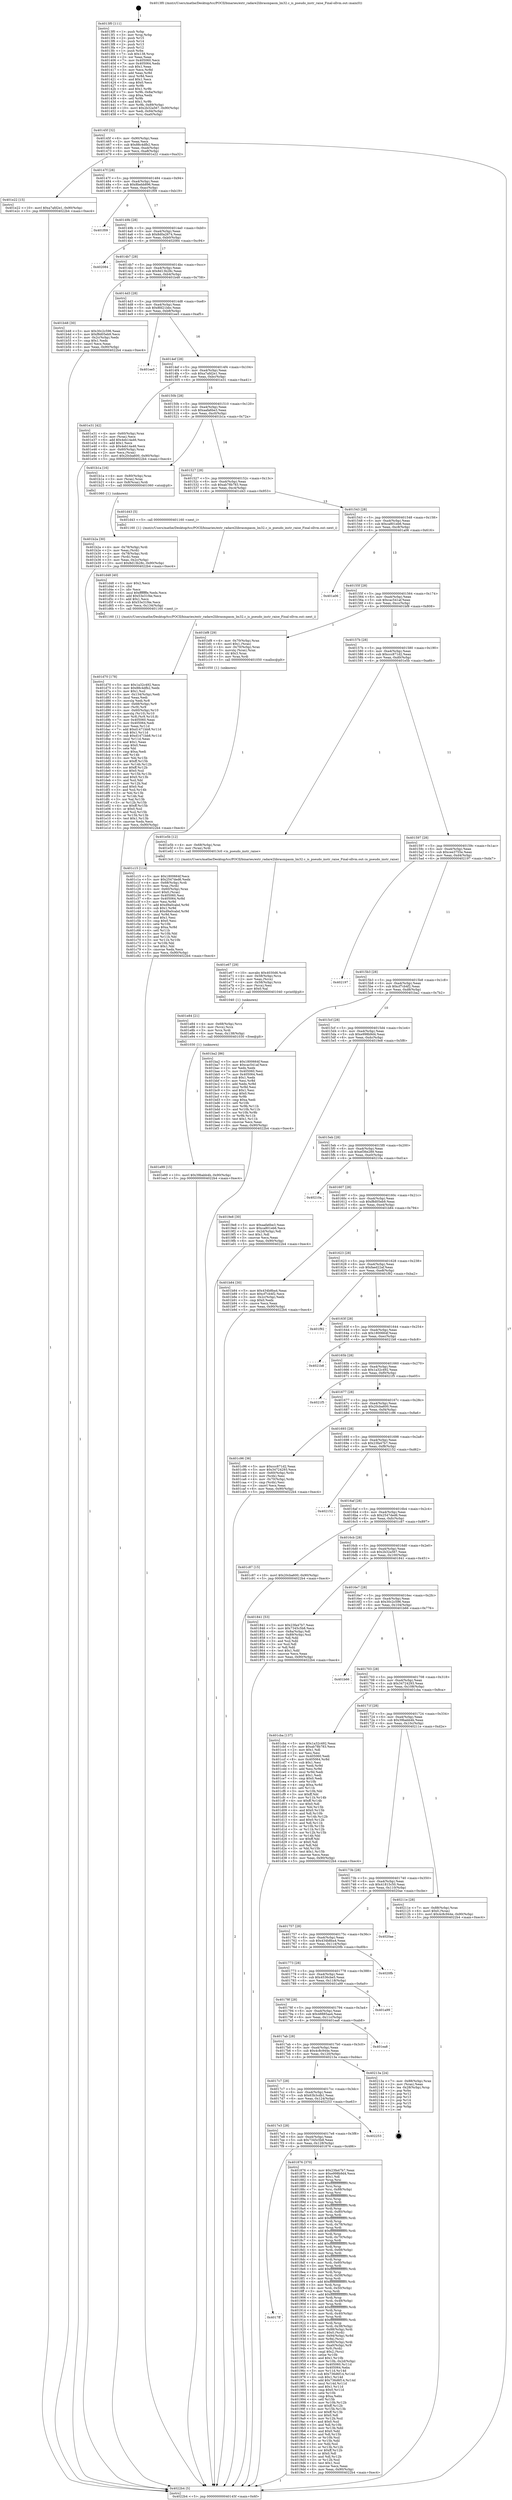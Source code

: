 digraph "0x4013f0" {
  label = "0x4013f0 (/mnt/c/Users/mathe/Desktop/tcc/POCII/binaries/extr_radare2librasmpasm_lm32.c_is_pseudo_instr_raise_Final-ollvm.out::main(0))"
  labelloc = "t"
  node[shape=record]

  Entry [label="",width=0.3,height=0.3,shape=circle,fillcolor=black,style=filled]
  "0x40145f" [label="{
     0x40145f [32]\l
     | [instrs]\l
     &nbsp;&nbsp;0x40145f \<+6\>: mov -0x90(%rbp),%eax\l
     &nbsp;&nbsp;0x401465 \<+2\>: mov %eax,%ecx\l
     &nbsp;&nbsp;0x401467 \<+6\>: sub $0x88c4dfb2,%ecx\l
     &nbsp;&nbsp;0x40146d \<+6\>: mov %eax,-0xa4(%rbp)\l
     &nbsp;&nbsp;0x401473 \<+6\>: mov %ecx,-0xa8(%rbp)\l
     &nbsp;&nbsp;0x401479 \<+6\>: je 0000000000401e22 \<main+0xa32\>\l
  }"]
  "0x401e22" [label="{
     0x401e22 [15]\l
     | [instrs]\l
     &nbsp;&nbsp;0x401e22 \<+10\>: movl $0xa7afd2e1,-0x90(%rbp)\l
     &nbsp;&nbsp;0x401e2c \<+5\>: jmp 00000000004022b4 \<main+0xec4\>\l
  }"]
  "0x40147f" [label="{
     0x40147f [28]\l
     | [instrs]\l
     &nbsp;&nbsp;0x40147f \<+5\>: jmp 0000000000401484 \<main+0x94\>\l
     &nbsp;&nbsp;0x401484 \<+6\>: mov -0xa4(%rbp),%eax\l
     &nbsp;&nbsp;0x40148a \<+5\>: sub $0x8bebb896,%eax\l
     &nbsp;&nbsp;0x40148f \<+6\>: mov %eax,-0xac(%rbp)\l
     &nbsp;&nbsp;0x401495 \<+6\>: je 0000000000401f09 \<main+0xb19\>\l
  }"]
  Exit [label="",width=0.3,height=0.3,shape=circle,fillcolor=black,style=filled,peripheries=2]
  "0x401f09" [label="{
     0x401f09\l
  }", style=dashed]
  "0x40149b" [label="{
     0x40149b [28]\l
     | [instrs]\l
     &nbsp;&nbsp;0x40149b \<+5\>: jmp 00000000004014a0 \<main+0xb0\>\l
     &nbsp;&nbsp;0x4014a0 \<+6\>: mov -0xa4(%rbp),%eax\l
     &nbsp;&nbsp;0x4014a6 \<+5\>: sub $0x8d0a2674,%eax\l
     &nbsp;&nbsp;0x4014ab \<+6\>: mov %eax,-0xb0(%rbp)\l
     &nbsp;&nbsp;0x4014b1 \<+6\>: je 0000000000402084 \<main+0xc94\>\l
  }"]
  "0x401e99" [label="{
     0x401e99 [15]\l
     | [instrs]\l
     &nbsp;&nbsp;0x401e99 \<+10\>: movl $0x39babb4b,-0x90(%rbp)\l
     &nbsp;&nbsp;0x401ea3 \<+5\>: jmp 00000000004022b4 \<main+0xec4\>\l
  }"]
  "0x402084" [label="{
     0x402084\l
  }", style=dashed]
  "0x4014b7" [label="{
     0x4014b7 [28]\l
     | [instrs]\l
     &nbsp;&nbsp;0x4014b7 \<+5\>: jmp 00000000004014bc \<main+0xcc\>\l
     &nbsp;&nbsp;0x4014bc \<+6\>: mov -0xa4(%rbp),%eax\l
     &nbsp;&nbsp;0x4014c2 \<+5\>: sub $0x8d13b28c,%eax\l
     &nbsp;&nbsp;0x4014c7 \<+6\>: mov %eax,-0xb4(%rbp)\l
     &nbsp;&nbsp;0x4014cd \<+6\>: je 0000000000401b48 \<main+0x758\>\l
  }"]
  "0x401e84" [label="{
     0x401e84 [21]\l
     | [instrs]\l
     &nbsp;&nbsp;0x401e84 \<+4\>: mov -0x68(%rbp),%rcx\l
     &nbsp;&nbsp;0x401e88 \<+3\>: mov (%rcx),%rcx\l
     &nbsp;&nbsp;0x401e8b \<+3\>: mov %rcx,%rdi\l
     &nbsp;&nbsp;0x401e8e \<+6\>: mov %eax,-0x138(%rbp)\l
     &nbsp;&nbsp;0x401e94 \<+5\>: call 0000000000401030 \<free@plt\>\l
     | [calls]\l
     &nbsp;&nbsp;0x401030 \{1\} (unknown)\l
  }"]
  "0x401b48" [label="{
     0x401b48 [30]\l
     | [instrs]\l
     &nbsp;&nbsp;0x401b48 \<+5\>: mov $0x30c2c596,%eax\l
     &nbsp;&nbsp;0x401b4d \<+5\>: mov $0xf8d05eb9,%ecx\l
     &nbsp;&nbsp;0x401b52 \<+3\>: mov -0x2c(%rbp),%edx\l
     &nbsp;&nbsp;0x401b55 \<+3\>: cmp $0x1,%edx\l
     &nbsp;&nbsp;0x401b58 \<+3\>: cmovl %ecx,%eax\l
     &nbsp;&nbsp;0x401b5b \<+6\>: mov %eax,-0x90(%rbp)\l
     &nbsp;&nbsp;0x401b61 \<+5\>: jmp 00000000004022b4 \<main+0xec4\>\l
  }"]
  "0x4014d3" [label="{
     0x4014d3 [28]\l
     | [instrs]\l
     &nbsp;&nbsp;0x4014d3 \<+5\>: jmp 00000000004014d8 \<main+0xe8\>\l
     &nbsp;&nbsp;0x4014d8 \<+6\>: mov -0xa4(%rbp),%eax\l
     &nbsp;&nbsp;0x4014de \<+5\>: sub $0x8fd21bbc,%eax\l
     &nbsp;&nbsp;0x4014e3 \<+6\>: mov %eax,-0xb8(%rbp)\l
     &nbsp;&nbsp;0x4014e9 \<+6\>: je 0000000000401ee5 \<main+0xaf5\>\l
  }"]
  "0x401e67" [label="{
     0x401e67 [29]\l
     | [instrs]\l
     &nbsp;&nbsp;0x401e67 \<+10\>: movabs $0x4030d6,%rdi\l
     &nbsp;&nbsp;0x401e71 \<+4\>: mov -0x58(%rbp),%rcx\l
     &nbsp;&nbsp;0x401e75 \<+2\>: mov %eax,(%rcx)\l
     &nbsp;&nbsp;0x401e77 \<+4\>: mov -0x58(%rbp),%rcx\l
     &nbsp;&nbsp;0x401e7b \<+2\>: mov (%rcx),%esi\l
     &nbsp;&nbsp;0x401e7d \<+2\>: mov $0x0,%al\l
     &nbsp;&nbsp;0x401e7f \<+5\>: call 0000000000401040 \<printf@plt\>\l
     | [calls]\l
     &nbsp;&nbsp;0x401040 \{1\} (unknown)\l
  }"]
  "0x401ee5" [label="{
     0x401ee5\l
  }", style=dashed]
  "0x4014ef" [label="{
     0x4014ef [28]\l
     | [instrs]\l
     &nbsp;&nbsp;0x4014ef \<+5\>: jmp 00000000004014f4 \<main+0x104\>\l
     &nbsp;&nbsp;0x4014f4 \<+6\>: mov -0xa4(%rbp),%eax\l
     &nbsp;&nbsp;0x4014fa \<+5\>: sub $0xa7afd2e1,%eax\l
     &nbsp;&nbsp;0x4014ff \<+6\>: mov %eax,-0xbc(%rbp)\l
     &nbsp;&nbsp;0x401505 \<+6\>: je 0000000000401e31 \<main+0xa41\>\l
  }"]
  "0x401d70" [label="{
     0x401d70 [178]\l
     | [instrs]\l
     &nbsp;&nbsp;0x401d70 \<+5\>: mov $0x1a32c492,%ecx\l
     &nbsp;&nbsp;0x401d75 \<+5\>: mov $0x88c4dfb2,%edx\l
     &nbsp;&nbsp;0x401d7a \<+3\>: mov $0x1,%sil\l
     &nbsp;&nbsp;0x401d7d \<+6\>: mov -0x134(%rbp),%edi\l
     &nbsp;&nbsp;0x401d83 \<+3\>: imul %eax,%edi\l
     &nbsp;&nbsp;0x401d86 \<+3\>: movslq %edi,%r8\l
     &nbsp;&nbsp;0x401d89 \<+4\>: mov -0x68(%rbp),%r9\l
     &nbsp;&nbsp;0x401d8d \<+3\>: mov (%r9),%r9\l
     &nbsp;&nbsp;0x401d90 \<+4\>: mov -0x60(%rbp),%r10\l
     &nbsp;&nbsp;0x401d94 \<+3\>: movslq (%r10),%r10\l
     &nbsp;&nbsp;0x401d97 \<+4\>: mov %r8,(%r9,%r10,8)\l
     &nbsp;&nbsp;0x401d9b \<+7\>: mov 0x405060,%eax\l
     &nbsp;&nbsp;0x401da2 \<+7\>: mov 0x405064,%edi\l
     &nbsp;&nbsp;0x401da9 \<+3\>: mov %eax,%r11d\l
     &nbsp;&nbsp;0x401dac \<+7\>: add $0xd1471bb8,%r11d\l
     &nbsp;&nbsp;0x401db3 \<+4\>: sub $0x1,%r11d\l
     &nbsp;&nbsp;0x401db7 \<+7\>: sub $0xd1471bb8,%r11d\l
     &nbsp;&nbsp;0x401dbe \<+4\>: imul %r11d,%eax\l
     &nbsp;&nbsp;0x401dc2 \<+3\>: and $0x1,%eax\l
     &nbsp;&nbsp;0x401dc5 \<+3\>: cmp $0x0,%eax\l
     &nbsp;&nbsp;0x401dc8 \<+3\>: sete %bl\l
     &nbsp;&nbsp;0x401dcb \<+3\>: cmp $0xa,%edi\l
     &nbsp;&nbsp;0x401dce \<+4\>: setl %r14b\l
     &nbsp;&nbsp;0x401dd2 \<+3\>: mov %bl,%r15b\l
     &nbsp;&nbsp;0x401dd5 \<+4\>: xor $0xff,%r15b\l
     &nbsp;&nbsp;0x401dd9 \<+3\>: mov %r14b,%r12b\l
     &nbsp;&nbsp;0x401ddc \<+4\>: xor $0xff,%r12b\l
     &nbsp;&nbsp;0x401de0 \<+4\>: xor $0x0,%sil\l
     &nbsp;&nbsp;0x401de4 \<+3\>: mov %r15b,%r13b\l
     &nbsp;&nbsp;0x401de7 \<+4\>: and $0x0,%r13b\l
     &nbsp;&nbsp;0x401deb \<+3\>: and %sil,%bl\l
     &nbsp;&nbsp;0x401dee \<+3\>: mov %r12b,%al\l
     &nbsp;&nbsp;0x401df1 \<+2\>: and $0x0,%al\l
     &nbsp;&nbsp;0x401df3 \<+3\>: and %sil,%r14b\l
     &nbsp;&nbsp;0x401df6 \<+3\>: or %bl,%r13b\l
     &nbsp;&nbsp;0x401df9 \<+3\>: or %r14b,%al\l
     &nbsp;&nbsp;0x401dfc \<+3\>: xor %al,%r13b\l
     &nbsp;&nbsp;0x401dff \<+3\>: or %r12b,%r15b\l
     &nbsp;&nbsp;0x401e02 \<+4\>: xor $0xff,%r15b\l
     &nbsp;&nbsp;0x401e06 \<+4\>: or $0x0,%sil\l
     &nbsp;&nbsp;0x401e0a \<+3\>: and %sil,%r15b\l
     &nbsp;&nbsp;0x401e0d \<+3\>: or %r15b,%r13b\l
     &nbsp;&nbsp;0x401e10 \<+4\>: test $0x1,%r13b\l
     &nbsp;&nbsp;0x401e14 \<+3\>: cmovne %edx,%ecx\l
     &nbsp;&nbsp;0x401e17 \<+6\>: mov %ecx,-0x90(%rbp)\l
     &nbsp;&nbsp;0x401e1d \<+5\>: jmp 00000000004022b4 \<main+0xec4\>\l
  }"]
  "0x401e31" [label="{
     0x401e31 [42]\l
     | [instrs]\l
     &nbsp;&nbsp;0x401e31 \<+4\>: mov -0x60(%rbp),%rax\l
     &nbsp;&nbsp;0x401e35 \<+2\>: mov (%rax),%ecx\l
     &nbsp;&nbsp;0x401e37 \<+6\>: add $0x4eb14a46,%ecx\l
     &nbsp;&nbsp;0x401e3d \<+3\>: add $0x1,%ecx\l
     &nbsp;&nbsp;0x401e40 \<+6\>: sub $0x4eb14a46,%ecx\l
     &nbsp;&nbsp;0x401e46 \<+4\>: mov -0x60(%rbp),%rax\l
     &nbsp;&nbsp;0x401e4a \<+2\>: mov %ecx,(%rax)\l
     &nbsp;&nbsp;0x401e4c \<+10\>: movl $0x20cba600,-0x90(%rbp)\l
     &nbsp;&nbsp;0x401e56 \<+5\>: jmp 00000000004022b4 \<main+0xec4\>\l
  }"]
  "0x40150b" [label="{
     0x40150b [28]\l
     | [instrs]\l
     &nbsp;&nbsp;0x40150b \<+5\>: jmp 0000000000401510 \<main+0x120\>\l
     &nbsp;&nbsp;0x401510 \<+6\>: mov -0xa4(%rbp),%eax\l
     &nbsp;&nbsp;0x401516 \<+5\>: sub $0xaafa6be3,%eax\l
     &nbsp;&nbsp;0x40151b \<+6\>: mov %eax,-0xc0(%rbp)\l
     &nbsp;&nbsp;0x401521 \<+6\>: je 0000000000401b1a \<main+0x72a\>\l
  }"]
  "0x401d48" [label="{
     0x401d48 [40]\l
     | [instrs]\l
     &nbsp;&nbsp;0x401d48 \<+5\>: mov $0x2,%ecx\l
     &nbsp;&nbsp;0x401d4d \<+1\>: cltd\l
     &nbsp;&nbsp;0x401d4e \<+2\>: idiv %ecx\l
     &nbsp;&nbsp;0x401d50 \<+6\>: imul $0xfffffffe,%edx,%ecx\l
     &nbsp;&nbsp;0x401d56 \<+6\>: add $0x53e31f4e,%ecx\l
     &nbsp;&nbsp;0x401d5c \<+3\>: add $0x1,%ecx\l
     &nbsp;&nbsp;0x401d5f \<+6\>: sub $0x53e31f4e,%ecx\l
     &nbsp;&nbsp;0x401d65 \<+6\>: mov %ecx,-0x134(%rbp)\l
     &nbsp;&nbsp;0x401d6b \<+5\>: call 0000000000401160 \<next_i\>\l
     | [calls]\l
     &nbsp;&nbsp;0x401160 \{1\} (/mnt/c/Users/mathe/Desktop/tcc/POCII/binaries/extr_radare2librasmpasm_lm32.c_is_pseudo_instr_raise_Final-ollvm.out::next_i)\l
  }"]
  "0x401b1a" [label="{
     0x401b1a [16]\l
     | [instrs]\l
     &nbsp;&nbsp;0x401b1a \<+4\>: mov -0x80(%rbp),%rax\l
     &nbsp;&nbsp;0x401b1e \<+3\>: mov (%rax),%rax\l
     &nbsp;&nbsp;0x401b21 \<+4\>: mov 0x8(%rax),%rdi\l
     &nbsp;&nbsp;0x401b25 \<+5\>: call 0000000000401060 \<atoi@plt\>\l
     | [calls]\l
     &nbsp;&nbsp;0x401060 \{1\} (unknown)\l
  }"]
  "0x401527" [label="{
     0x401527 [28]\l
     | [instrs]\l
     &nbsp;&nbsp;0x401527 \<+5\>: jmp 000000000040152c \<main+0x13c\>\l
     &nbsp;&nbsp;0x40152c \<+6\>: mov -0xa4(%rbp),%eax\l
     &nbsp;&nbsp;0x401532 \<+5\>: sub $0xab78b783,%eax\l
     &nbsp;&nbsp;0x401537 \<+6\>: mov %eax,-0xc4(%rbp)\l
     &nbsp;&nbsp;0x40153d \<+6\>: je 0000000000401d43 \<main+0x953\>\l
  }"]
  "0x401c15" [label="{
     0x401c15 [114]\l
     | [instrs]\l
     &nbsp;&nbsp;0x401c15 \<+5\>: mov $0x1800664f,%ecx\l
     &nbsp;&nbsp;0x401c1a \<+5\>: mov $0x2547ded6,%edx\l
     &nbsp;&nbsp;0x401c1f \<+4\>: mov -0x68(%rbp),%rdi\l
     &nbsp;&nbsp;0x401c23 \<+3\>: mov %rax,(%rdi)\l
     &nbsp;&nbsp;0x401c26 \<+4\>: mov -0x60(%rbp),%rax\l
     &nbsp;&nbsp;0x401c2a \<+6\>: movl $0x0,(%rax)\l
     &nbsp;&nbsp;0x401c30 \<+7\>: mov 0x405060,%esi\l
     &nbsp;&nbsp;0x401c37 \<+8\>: mov 0x405064,%r8d\l
     &nbsp;&nbsp;0x401c3f \<+3\>: mov %esi,%r9d\l
     &nbsp;&nbsp;0x401c42 \<+7\>: add $0xd9a0cabd,%r9d\l
     &nbsp;&nbsp;0x401c49 \<+4\>: sub $0x1,%r9d\l
     &nbsp;&nbsp;0x401c4d \<+7\>: sub $0xd9a0cabd,%r9d\l
     &nbsp;&nbsp;0x401c54 \<+4\>: imul %r9d,%esi\l
     &nbsp;&nbsp;0x401c58 \<+3\>: and $0x1,%esi\l
     &nbsp;&nbsp;0x401c5b \<+3\>: cmp $0x0,%esi\l
     &nbsp;&nbsp;0x401c5e \<+4\>: sete %r10b\l
     &nbsp;&nbsp;0x401c62 \<+4\>: cmp $0xa,%r8d\l
     &nbsp;&nbsp;0x401c66 \<+4\>: setl %r11b\l
     &nbsp;&nbsp;0x401c6a \<+3\>: mov %r10b,%bl\l
     &nbsp;&nbsp;0x401c6d \<+3\>: and %r11b,%bl\l
     &nbsp;&nbsp;0x401c70 \<+3\>: xor %r11b,%r10b\l
     &nbsp;&nbsp;0x401c73 \<+3\>: or %r10b,%bl\l
     &nbsp;&nbsp;0x401c76 \<+3\>: test $0x1,%bl\l
     &nbsp;&nbsp;0x401c79 \<+3\>: cmovne %edx,%ecx\l
     &nbsp;&nbsp;0x401c7c \<+6\>: mov %ecx,-0x90(%rbp)\l
     &nbsp;&nbsp;0x401c82 \<+5\>: jmp 00000000004022b4 \<main+0xec4\>\l
  }"]
  "0x401d43" [label="{
     0x401d43 [5]\l
     | [instrs]\l
     &nbsp;&nbsp;0x401d43 \<+5\>: call 0000000000401160 \<next_i\>\l
     | [calls]\l
     &nbsp;&nbsp;0x401160 \{1\} (/mnt/c/Users/mathe/Desktop/tcc/POCII/binaries/extr_radare2librasmpasm_lm32.c_is_pseudo_instr_raise_Final-ollvm.out::next_i)\l
  }"]
  "0x401543" [label="{
     0x401543 [28]\l
     | [instrs]\l
     &nbsp;&nbsp;0x401543 \<+5\>: jmp 0000000000401548 \<main+0x158\>\l
     &nbsp;&nbsp;0x401548 \<+6\>: mov -0xa4(%rbp),%eax\l
     &nbsp;&nbsp;0x40154e \<+5\>: sub $0xca801eb6,%eax\l
     &nbsp;&nbsp;0x401553 \<+6\>: mov %eax,-0xc8(%rbp)\l
     &nbsp;&nbsp;0x401559 \<+6\>: je 0000000000401a06 \<main+0x616\>\l
  }"]
  "0x401b2a" [label="{
     0x401b2a [30]\l
     | [instrs]\l
     &nbsp;&nbsp;0x401b2a \<+4\>: mov -0x78(%rbp),%rdi\l
     &nbsp;&nbsp;0x401b2e \<+2\>: mov %eax,(%rdi)\l
     &nbsp;&nbsp;0x401b30 \<+4\>: mov -0x78(%rbp),%rdi\l
     &nbsp;&nbsp;0x401b34 \<+2\>: mov (%rdi),%eax\l
     &nbsp;&nbsp;0x401b36 \<+3\>: mov %eax,-0x2c(%rbp)\l
     &nbsp;&nbsp;0x401b39 \<+10\>: movl $0x8d13b28c,-0x90(%rbp)\l
     &nbsp;&nbsp;0x401b43 \<+5\>: jmp 00000000004022b4 \<main+0xec4\>\l
  }"]
  "0x401a06" [label="{
     0x401a06\l
  }", style=dashed]
  "0x40155f" [label="{
     0x40155f [28]\l
     | [instrs]\l
     &nbsp;&nbsp;0x40155f \<+5\>: jmp 0000000000401564 \<main+0x174\>\l
     &nbsp;&nbsp;0x401564 \<+6\>: mov -0xa4(%rbp),%eax\l
     &nbsp;&nbsp;0x40156a \<+5\>: sub $0xcac541af,%eax\l
     &nbsp;&nbsp;0x40156f \<+6\>: mov %eax,-0xcc(%rbp)\l
     &nbsp;&nbsp;0x401575 \<+6\>: je 0000000000401bf8 \<main+0x808\>\l
  }"]
  "0x4017ff" [label="{
     0x4017ff\l
  }", style=dashed]
  "0x401bf8" [label="{
     0x401bf8 [29]\l
     | [instrs]\l
     &nbsp;&nbsp;0x401bf8 \<+4\>: mov -0x70(%rbp),%rax\l
     &nbsp;&nbsp;0x401bfc \<+6\>: movl $0x1,(%rax)\l
     &nbsp;&nbsp;0x401c02 \<+4\>: mov -0x70(%rbp),%rax\l
     &nbsp;&nbsp;0x401c06 \<+3\>: movslq (%rax),%rax\l
     &nbsp;&nbsp;0x401c09 \<+4\>: shl $0x3,%rax\l
     &nbsp;&nbsp;0x401c0d \<+3\>: mov %rax,%rdi\l
     &nbsp;&nbsp;0x401c10 \<+5\>: call 0000000000401050 \<malloc@plt\>\l
     | [calls]\l
     &nbsp;&nbsp;0x401050 \{1\} (unknown)\l
  }"]
  "0x40157b" [label="{
     0x40157b [28]\l
     | [instrs]\l
     &nbsp;&nbsp;0x40157b \<+5\>: jmp 0000000000401580 \<main+0x190\>\l
     &nbsp;&nbsp;0x401580 \<+6\>: mov -0xa4(%rbp),%eax\l
     &nbsp;&nbsp;0x401586 \<+5\>: sub $0xccc871d2,%eax\l
     &nbsp;&nbsp;0x40158b \<+6\>: mov %eax,-0xd0(%rbp)\l
     &nbsp;&nbsp;0x401591 \<+6\>: je 0000000000401e5b \<main+0xa6b\>\l
  }"]
  "0x401876" [label="{
     0x401876 [370]\l
     | [instrs]\l
     &nbsp;&nbsp;0x401876 \<+5\>: mov $0x23fa47b7,%eax\l
     &nbsp;&nbsp;0x40187b \<+5\>: mov $0xe998b9d4,%ecx\l
     &nbsp;&nbsp;0x401880 \<+2\>: mov $0x1,%dl\l
     &nbsp;&nbsp;0x401882 \<+3\>: mov %rsp,%rsi\l
     &nbsp;&nbsp;0x401885 \<+4\>: add $0xfffffffffffffff0,%rsi\l
     &nbsp;&nbsp;0x401889 \<+3\>: mov %rsi,%rsp\l
     &nbsp;&nbsp;0x40188c \<+7\>: mov %rsi,-0x88(%rbp)\l
     &nbsp;&nbsp;0x401893 \<+3\>: mov %rsp,%rsi\l
     &nbsp;&nbsp;0x401896 \<+4\>: add $0xfffffffffffffff0,%rsi\l
     &nbsp;&nbsp;0x40189a \<+3\>: mov %rsi,%rsp\l
     &nbsp;&nbsp;0x40189d \<+3\>: mov %rsp,%rdi\l
     &nbsp;&nbsp;0x4018a0 \<+4\>: add $0xfffffffffffffff0,%rdi\l
     &nbsp;&nbsp;0x4018a4 \<+3\>: mov %rdi,%rsp\l
     &nbsp;&nbsp;0x4018a7 \<+4\>: mov %rdi,-0x80(%rbp)\l
     &nbsp;&nbsp;0x4018ab \<+3\>: mov %rsp,%rdi\l
     &nbsp;&nbsp;0x4018ae \<+4\>: add $0xfffffffffffffff0,%rdi\l
     &nbsp;&nbsp;0x4018b2 \<+3\>: mov %rdi,%rsp\l
     &nbsp;&nbsp;0x4018b5 \<+4\>: mov %rdi,-0x78(%rbp)\l
     &nbsp;&nbsp;0x4018b9 \<+3\>: mov %rsp,%rdi\l
     &nbsp;&nbsp;0x4018bc \<+4\>: add $0xfffffffffffffff0,%rdi\l
     &nbsp;&nbsp;0x4018c0 \<+3\>: mov %rdi,%rsp\l
     &nbsp;&nbsp;0x4018c3 \<+4\>: mov %rdi,-0x70(%rbp)\l
     &nbsp;&nbsp;0x4018c7 \<+3\>: mov %rsp,%rdi\l
     &nbsp;&nbsp;0x4018ca \<+4\>: add $0xfffffffffffffff0,%rdi\l
     &nbsp;&nbsp;0x4018ce \<+3\>: mov %rdi,%rsp\l
     &nbsp;&nbsp;0x4018d1 \<+4\>: mov %rdi,-0x68(%rbp)\l
     &nbsp;&nbsp;0x4018d5 \<+3\>: mov %rsp,%rdi\l
     &nbsp;&nbsp;0x4018d8 \<+4\>: add $0xfffffffffffffff0,%rdi\l
     &nbsp;&nbsp;0x4018dc \<+3\>: mov %rdi,%rsp\l
     &nbsp;&nbsp;0x4018df \<+4\>: mov %rdi,-0x60(%rbp)\l
     &nbsp;&nbsp;0x4018e3 \<+3\>: mov %rsp,%rdi\l
     &nbsp;&nbsp;0x4018e6 \<+4\>: add $0xfffffffffffffff0,%rdi\l
     &nbsp;&nbsp;0x4018ea \<+3\>: mov %rdi,%rsp\l
     &nbsp;&nbsp;0x4018ed \<+4\>: mov %rdi,-0x58(%rbp)\l
     &nbsp;&nbsp;0x4018f1 \<+3\>: mov %rsp,%rdi\l
     &nbsp;&nbsp;0x4018f4 \<+4\>: add $0xfffffffffffffff0,%rdi\l
     &nbsp;&nbsp;0x4018f8 \<+3\>: mov %rdi,%rsp\l
     &nbsp;&nbsp;0x4018fb \<+4\>: mov %rdi,-0x50(%rbp)\l
     &nbsp;&nbsp;0x4018ff \<+3\>: mov %rsp,%rdi\l
     &nbsp;&nbsp;0x401902 \<+4\>: add $0xfffffffffffffff0,%rdi\l
     &nbsp;&nbsp;0x401906 \<+3\>: mov %rdi,%rsp\l
     &nbsp;&nbsp;0x401909 \<+4\>: mov %rdi,-0x48(%rbp)\l
     &nbsp;&nbsp;0x40190d \<+3\>: mov %rsp,%rdi\l
     &nbsp;&nbsp;0x401910 \<+4\>: add $0xfffffffffffffff0,%rdi\l
     &nbsp;&nbsp;0x401914 \<+3\>: mov %rdi,%rsp\l
     &nbsp;&nbsp;0x401917 \<+4\>: mov %rdi,-0x40(%rbp)\l
     &nbsp;&nbsp;0x40191b \<+3\>: mov %rsp,%rdi\l
     &nbsp;&nbsp;0x40191e \<+4\>: add $0xfffffffffffffff0,%rdi\l
     &nbsp;&nbsp;0x401922 \<+3\>: mov %rdi,%rsp\l
     &nbsp;&nbsp;0x401925 \<+4\>: mov %rdi,-0x38(%rbp)\l
     &nbsp;&nbsp;0x401929 \<+7\>: mov -0x88(%rbp),%rdi\l
     &nbsp;&nbsp;0x401930 \<+6\>: movl $0x0,(%rdi)\l
     &nbsp;&nbsp;0x401936 \<+7\>: mov -0x94(%rbp),%r8d\l
     &nbsp;&nbsp;0x40193d \<+3\>: mov %r8d,(%rsi)\l
     &nbsp;&nbsp;0x401940 \<+4\>: mov -0x80(%rbp),%rdi\l
     &nbsp;&nbsp;0x401944 \<+7\>: mov -0xa0(%rbp),%r9\l
     &nbsp;&nbsp;0x40194b \<+3\>: mov %r9,(%rdi)\l
     &nbsp;&nbsp;0x40194e \<+3\>: cmpl $0x2,(%rsi)\l
     &nbsp;&nbsp;0x401951 \<+4\>: setne %r10b\l
     &nbsp;&nbsp;0x401955 \<+4\>: and $0x1,%r10b\l
     &nbsp;&nbsp;0x401959 \<+4\>: mov %r10b,-0x2d(%rbp)\l
     &nbsp;&nbsp;0x40195d \<+8\>: mov 0x405060,%r11d\l
     &nbsp;&nbsp;0x401965 \<+7\>: mov 0x405064,%ebx\l
     &nbsp;&nbsp;0x40196c \<+3\>: mov %r11d,%r14d\l
     &nbsp;&nbsp;0x40196f \<+7\>: sub $0x736d6f14,%r14d\l
     &nbsp;&nbsp;0x401976 \<+4\>: sub $0x1,%r14d\l
     &nbsp;&nbsp;0x40197a \<+7\>: add $0x736d6f14,%r14d\l
     &nbsp;&nbsp;0x401981 \<+4\>: imul %r14d,%r11d\l
     &nbsp;&nbsp;0x401985 \<+4\>: and $0x1,%r11d\l
     &nbsp;&nbsp;0x401989 \<+4\>: cmp $0x0,%r11d\l
     &nbsp;&nbsp;0x40198d \<+4\>: sete %r10b\l
     &nbsp;&nbsp;0x401991 \<+3\>: cmp $0xa,%ebx\l
     &nbsp;&nbsp;0x401994 \<+4\>: setl %r15b\l
     &nbsp;&nbsp;0x401998 \<+3\>: mov %r10b,%r12b\l
     &nbsp;&nbsp;0x40199b \<+4\>: xor $0xff,%r12b\l
     &nbsp;&nbsp;0x40199f \<+3\>: mov %r15b,%r13b\l
     &nbsp;&nbsp;0x4019a2 \<+4\>: xor $0xff,%r13b\l
     &nbsp;&nbsp;0x4019a6 \<+3\>: xor $0x0,%dl\l
     &nbsp;&nbsp;0x4019a9 \<+3\>: mov %r12b,%sil\l
     &nbsp;&nbsp;0x4019ac \<+4\>: and $0x0,%sil\l
     &nbsp;&nbsp;0x4019b0 \<+3\>: and %dl,%r10b\l
     &nbsp;&nbsp;0x4019b3 \<+3\>: mov %r13b,%dil\l
     &nbsp;&nbsp;0x4019b6 \<+4\>: and $0x0,%dil\l
     &nbsp;&nbsp;0x4019ba \<+3\>: and %dl,%r15b\l
     &nbsp;&nbsp;0x4019bd \<+3\>: or %r10b,%sil\l
     &nbsp;&nbsp;0x4019c0 \<+3\>: or %r15b,%dil\l
     &nbsp;&nbsp;0x4019c3 \<+3\>: xor %dil,%sil\l
     &nbsp;&nbsp;0x4019c6 \<+3\>: or %r13b,%r12b\l
     &nbsp;&nbsp;0x4019c9 \<+4\>: xor $0xff,%r12b\l
     &nbsp;&nbsp;0x4019cd \<+3\>: or $0x0,%dl\l
     &nbsp;&nbsp;0x4019d0 \<+3\>: and %dl,%r12b\l
     &nbsp;&nbsp;0x4019d3 \<+3\>: or %r12b,%sil\l
     &nbsp;&nbsp;0x4019d6 \<+4\>: test $0x1,%sil\l
     &nbsp;&nbsp;0x4019da \<+3\>: cmovne %ecx,%eax\l
     &nbsp;&nbsp;0x4019dd \<+6\>: mov %eax,-0x90(%rbp)\l
     &nbsp;&nbsp;0x4019e3 \<+5\>: jmp 00000000004022b4 \<main+0xec4\>\l
  }"]
  "0x401e5b" [label="{
     0x401e5b [12]\l
     | [instrs]\l
     &nbsp;&nbsp;0x401e5b \<+4\>: mov -0x68(%rbp),%rax\l
     &nbsp;&nbsp;0x401e5f \<+3\>: mov (%rax),%rdi\l
     &nbsp;&nbsp;0x401e62 \<+5\>: call 00000000004013c0 \<is_pseudo_instr_raise\>\l
     | [calls]\l
     &nbsp;&nbsp;0x4013c0 \{1\} (/mnt/c/Users/mathe/Desktop/tcc/POCII/binaries/extr_radare2librasmpasm_lm32.c_is_pseudo_instr_raise_Final-ollvm.out::is_pseudo_instr_raise)\l
  }"]
  "0x401597" [label="{
     0x401597 [28]\l
     | [instrs]\l
     &nbsp;&nbsp;0x401597 \<+5\>: jmp 000000000040159c \<main+0x1ac\>\l
     &nbsp;&nbsp;0x40159c \<+6\>: mov -0xa4(%rbp),%eax\l
     &nbsp;&nbsp;0x4015a2 \<+5\>: sub $0xcee3755e,%eax\l
     &nbsp;&nbsp;0x4015a7 \<+6\>: mov %eax,-0xd4(%rbp)\l
     &nbsp;&nbsp;0x4015ad \<+6\>: je 0000000000402197 \<main+0xda7\>\l
  }"]
  "0x4017e3" [label="{
     0x4017e3 [28]\l
     | [instrs]\l
     &nbsp;&nbsp;0x4017e3 \<+5\>: jmp 00000000004017e8 \<main+0x3f8\>\l
     &nbsp;&nbsp;0x4017e8 \<+6\>: mov -0xa4(%rbp),%eax\l
     &nbsp;&nbsp;0x4017ee \<+5\>: sub $0x7345c5b8,%eax\l
     &nbsp;&nbsp;0x4017f3 \<+6\>: mov %eax,-0x128(%rbp)\l
     &nbsp;&nbsp;0x4017f9 \<+6\>: je 0000000000401876 \<main+0x486\>\l
  }"]
  "0x402197" [label="{
     0x402197\l
  }", style=dashed]
  "0x4015b3" [label="{
     0x4015b3 [28]\l
     | [instrs]\l
     &nbsp;&nbsp;0x4015b3 \<+5\>: jmp 00000000004015b8 \<main+0x1c8\>\l
     &nbsp;&nbsp;0x4015b8 \<+6\>: mov -0xa4(%rbp),%eax\l
     &nbsp;&nbsp;0x4015be \<+5\>: sub $0xcf7cb4f2,%eax\l
     &nbsp;&nbsp;0x4015c3 \<+6\>: mov %eax,-0xd8(%rbp)\l
     &nbsp;&nbsp;0x4015c9 \<+6\>: je 0000000000401ba2 \<main+0x7b2\>\l
  }"]
  "0x402253" [label="{
     0x402253\l
  }", style=dashed]
  "0x401ba2" [label="{
     0x401ba2 [86]\l
     | [instrs]\l
     &nbsp;&nbsp;0x401ba2 \<+5\>: mov $0x1800664f,%eax\l
     &nbsp;&nbsp;0x401ba7 \<+5\>: mov $0xcac541af,%ecx\l
     &nbsp;&nbsp;0x401bac \<+2\>: xor %edx,%edx\l
     &nbsp;&nbsp;0x401bae \<+7\>: mov 0x405060,%esi\l
     &nbsp;&nbsp;0x401bb5 \<+7\>: mov 0x405064,%edi\l
     &nbsp;&nbsp;0x401bbc \<+3\>: sub $0x1,%edx\l
     &nbsp;&nbsp;0x401bbf \<+3\>: mov %esi,%r8d\l
     &nbsp;&nbsp;0x401bc2 \<+3\>: add %edx,%r8d\l
     &nbsp;&nbsp;0x401bc5 \<+4\>: imul %r8d,%esi\l
     &nbsp;&nbsp;0x401bc9 \<+3\>: and $0x1,%esi\l
     &nbsp;&nbsp;0x401bcc \<+3\>: cmp $0x0,%esi\l
     &nbsp;&nbsp;0x401bcf \<+4\>: sete %r9b\l
     &nbsp;&nbsp;0x401bd3 \<+3\>: cmp $0xa,%edi\l
     &nbsp;&nbsp;0x401bd6 \<+4\>: setl %r10b\l
     &nbsp;&nbsp;0x401bda \<+3\>: mov %r9b,%r11b\l
     &nbsp;&nbsp;0x401bdd \<+3\>: and %r10b,%r11b\l
     &nbsp;&nbsp;0x401be0 \<+3\>: xor %r10b,%r9b\l
     &nbsp;&nbsp;0x401be3 \<+3\>: or %r9b,%r11b\l
     &nbsp;&nbsp;0x401be6 \<+4\>: test $0x1,%r11b\l
     &nbsp;&nbsp;0x401bea \<+3\>: cmovne %ecx,%eax\l
     &nbsp;&nbsp;0x401bed \<+6\>: mov %eax,-0x90(%rbp)\l
     &nbsp;&nbsp;0x401bf3 \<+5\>: jmp 00000000004022b4 \<main+0xec4\>\l
  }"]
  "0x4015cf" [label="{
     0x4015cf [28]\l
     | [instrs]\l
     &nbsp;&nbsp;0x4015cf \<+5\>: jmp 00000000004015d4 \<main+0x1e4\>\l
     &nbsp;&nbsp;0x4015d4 \<+6\>: mov -0xa4(%rbp),%eax\l
     &nbsp;&nbsp;0x4015da \<+5\>: sub $0xe998b9d4,%eax\l
     &nbsp;&nbsp;0x4015df \<+6\>: mov %eax,-0xdc(%rbp)\l
     &nbsp;&nbsp;0x4015e5 \<+6\>: je 00000000004019e8 \<main+0x5f8\>\l
  }"]
  "0x4017c7" [label="{
     0x4017c7 [28]\l
     | [instrs]\l
     &nbsp;&nbsp;0x4017c7 \<+5\>: jmp 00000000004017cc \<main+0x3dc\>\l
     &nbsp;&nbsp;0x4017cc \<+6\>: mov -0xa4(%rbp),%eax\l
     &nbsp;&nbsp;0x4017d2 \<+5\>: sub $0x63b3cdb1,%eax\l
     &nbsp;&nbsp;0x4017d7 \<+6\>: mov %eax,-0x124(%rbp)\l
     &nbsp;&nbsp;0x4017dd \<+6\>: je 0000000000402253 \<main+0xe63\>\l
  }"]
  "0x4019e8" [label="{
     0x4019e8 [30]\l
     | [instrs]\l
     &nbsp;&nbsp;0x4019e8 \<+5\>: mov $0xaafa6be3,%eax\l
     &nbsp;&nbsp;0x4019ed \<+5\>: mov $0xca801eb6,%ecx\l
     &nbsp;&nbsp;0x4019f2 \<+3\>: mov -0x2d(%rbp),%dl\l
     &nbsp;&nbsp;0x4019f5 \<+3\>: test $0x1,%dl\l
     &nbsp;&nbsp;0x4019f8 \<+3\>: cmovne %ecx,%eax\l
     &nbsp;&nbsp;0x4019fb \<+6\>: mov %eax,-0x90(%rbp)\l
     &nbsp;&nbsp;0x401a01 \<+5\>: jmp 00000000004022b4 \<main+0xec4\>\l
  }"]
  "0x4015eb" [label="{
     0x4015eb [28]\l
     | [instrs]\l
     &nbsp;&nbsp;0x4015eb \<+5\>: jmp 00000000004015f0 \<main+0x200\>\l
     &nbsp;&nbsp;0x4015f0 \<+6\>: mov -0xa4(%rbp),%eax\l
     &nbsp;&nbsp;0x4015f6 \<+5\>: sub $0xef36e289,%eax\l
     &nbsp;&nbsp;0x4015fb \<+6\>: mov %eax,-0xe0(%rbp)\l
     &nbsp;&nbsp;0x401601 \<+6\>: je 000000000040210a \<main+0xd1a\>\l
  }"]
  "0x40213a" [label="{
     0x40213a [24]\l
     | [instrs]\l
     &nbsp;&nbsp;0x40213a \<+7\>: mov -0x88(%rbp),%rax\l
     &nbsp;&nbsp;0x402141 \<+2\>: mov (%rax),%eax\l
     &nbsp;&nbsp;0x402143 \<+4\>: lea -0x28(%rbp),%rsp\l
     &nbsp;&nbsp;0x402147 \<+1\>: pop %rbx\l
     &nbsp;&nbsp;0x402148 \<+2\>: pop %r12\l
     &nbsp;&nbsp;0x40214a \<+2\>: pop %r13\l
     &nbsp;&nbsp;0x40214c \<+2\>: pop %r14\l
     &nbsp;&nbsp;0x40214e \<+2\>: pop %r15\l
     &nbsp;&nbsp;0x402150 \<+1\>: pop %rbp\l
     &nbsp;&nbsp;0x402151 \<+1\>: ret\l
  }"]
  "0x40210a" [label="{
     0x40210a\l
  }", style=dashed]
  "0x401607" [label="{
     0x401607 [28]\l
     | [instrs]\l
     &nbsp;&nbsp;0x401607 \<+5\>: jmp 000000000040160c \<main+0x21c\>\l
     &nbsp;&nbsp;0x40160c \<+6\>: mov -0xa4(%rbp),%eax\l
     &nbsp;&nbsp;0x401612 \<+5\>: sub $0xf8d05eb9,%eax\l
     &nbsp;&nbsp;0x401617 \<+6\>: mov %eax,-0xe4(%rbp)\l
     &nbsp;&nbsp;0x40161d \<+6\>: je 0000000000401b84 \<main+0x794\>\l
  }"]
  "0x4017ab" [label="{
     0x4017ab [28]\l
     | [instrs]\l
     &nbsp;&nbsp;0x4017ab \<+5\>: jmp 00000000004017b0 \<main+0x3c0\>\l
     &nbsp;&nbsp;0x4017b0 \<+6\>: mov -0xa4(%rbp),%eax\l
     &nbsp;&nbsp;0x4017b6 \<+5\>: sub $0x4c8c944e,%eax\l
     &nbsp;&nbsp;0x4017bb \<+6\>: mov %eax,-0x120(%rbp)\l
     &nbsp;&nbsp;0x4017c1 \<+6\>: je 000000000040213a \<main+0xd4a\>\l
  }"]
  "0x401b84" [label="{
     0x401b84 [30]\l
     | [instrs]\l
     &nbsp;&nbsp;0x401b84 \<+5\>: mov $0x434b8ba4,%eax\l
     &nbsp;&nbsp;0x401b89 \<+5\>: mov $0xcf7cb4f2,%ecx\l
     &nbsp;&nbsp;0x401b8e \<+3\>: mov -0x2c(%rbp),%edx\l
     &nbsp;&nbsp;0x401b91 \<+3\>: cmp $0x0,%edx\l
     &nbsp;&nbsp;0x401b94 \<+3\>: cmove %ecx,%eax\l
     &nbsp;&nbsp;0x401b97 \<+6\>: mov %eax,-0x90(%rbp)\l
     &nbsp;&nbsp;0x401b9d \<+5\>: jmp 00000000004022b4 \<main+0xec4\>\l
  }"]
  "0x401623" [label="{
     0x401623 [28]\l
     | [instrs]\l
     &nbsp;&nbsp;0x401623 \<+5\>: jmp 0000000000401628 \<main+0x238\>\l
     &nbsp;&nbsp;0x401628 \<+6\>: mov -0xa4(%rbp),%eax\l
     &nbsp;&nbsp;0x40162e \<+5\>: sub $0xfaed22af,%eax\l
     &nbsp;&nbsp;0x401633 \<+6\>: mov %eax,-0xe8(%rbp)\l
     &nbsp;&nbsp;0x401639 \<+6\>: je 0000000000401f92 \<main+0xba2\>\l
  }"]
  "0x401ea8" [label="{
     0x401ea8\l
  }", style=dashed]
  "0x401f92" [label="{
     0x401f92\l
  }", style=dashed]
  "0x40163f" [label="{
     0x40163f [28]\l
     | [instrs]\l
     &nbsp;&nbsp;0x40163f \<+5\>: jmp 0000000000401644 \<main+0x254\>\l
     &nbsp;&nbsp;0x401644 \<+6\>: mov -0xa4(%rbp),%eax\l
     &nbsp;&nbsp;0x40164a \<+5\>: sub $0x1800664f,%eax\l
     &nbsp;&nbsp;0x40164f \<+6\>: mov %eax,-0xec(%rbp)\l
     &nbsp;&nbsp;0x401655 \<+6\>: je 00000000004021b8 \<main+0xdc8\>\l
  }"]
  "0x40178f" [label="{
     0x40178f [28]\l
     | [instrs]\l
     &nbsp;&nbsp;0x40178f \<+5\>: jmp 0000000000401794 \<main+0x3a4\>\l
     &nbsp;&nbsp;0x401794 \<+6\>: mov -0xa4(%rbp),%eax\l
     &nbsp;&nbsp;0x40179a \<+5\>: sub $0x48885aa4,%eax\l
     &nbsp;&nbsp;0x40179f \<+6\>: mov %eax,-0x11c(%rbp)\l
     &nbsp;&nbsp;0x4017a5 \<+6\>: je 0000000000401ea8 \<main+0xab8\>\l
  }"]
  "0x4021b8" [label="{
     0x4021b8\l
  }", style=dashed]
  "0x40165b" [label="{
     0x40165b [28]\l
     | [instrs]\l
     &nbsp;&nbsp;0x40165b \<+5\>: jmp 0000000000401660 \<main+0x270\>\l
     &nbsp;&nbsp;0x401660 \<+6\>: mov -0xa4(%rbp),%eax\l
     &nbsp;&nbsp;0x401666 \<+5\>: sub $0x1a32c492,%eax\l
     &nbsp;&nbsp;0x40166b \<+6\>: mov %eax,-0xf0(%rbp)\l
     &nbsp;&nbsp;0x401671 \<+6\>: je 00000000004021f5 \<main+0xe05\>\l
  }"]
  "0x401a99" [label="{
     0x401a99\l
  }", style=dashed]
  "0x4021f5" [label="{
     0x4021f5\l
  }", style=dashed]
  "0x401677" [label="{
     0x401677 [28]\l
     | [instrs]\l
     &nbsp;&nbsp;0x401677 \<+5\>: jmp 000000000040167c \<main+0x28c\>\l
     &nbsp;&nbsp;0x40167c \<+6\>: mov -0xa4(%rbp),%eax\l
     &nbsp;&nbsp;0x401682 \<+5\>: sub $0x20cba600,%eax\l
     &nbsp;&nbsp;0x401687 \<+6\>: mov %eax,-0xf4(%rbp)\l
     &nbsp;&nbsp;0x40168d \<+6\>: je 0000000000401c96 \<main+0x8a6\>\l
  }"]
  "0x401773" [label="{
     0x401773 [28]\l
     | [instrs]\l
     &nbsp;&nbsp;0x401773 \<+5\>: jmp 0000000000401778 \<main+0x388\>\l
     &nbsp;&nbsp;0x401778 \<+6\>: mov -0xa4(%rbp),%eax\l
     &nbsp;&nbsp;0x40177e \<+5\>: sub $0x4536cbe5,%eax\l
     &nbsp;&nbsp;0x401783 \<+6\>: mov %eax,-0x118(%rbp)\l
     &nbsp;&nbsp;0x401789 \<+6\>: je 0000000000401a99 \<main+0x6a9\>\l
  }"]
  "0x401c96" [label="{
     0x401c96 [36]\l
     | [instrs]\l
     &nbsp;&nbsp;0x401c96 \<+5\>: mov $0xccc871d2,%eax\l
     &nbsp;&nbsp;0x401c9b \<+5\>: mov $0x34724293,%ecx\l
     &nbsp;&nbsp;0x401ca0 \<+4\>: mov -0x60(%rbp),%rdx\l
     &nbsp;&nbsp;0x401ca4 \<+2\>: mov (%rdx),%esi\l
     &nbsp;&nbsp;0x401ca6 \<+4\>: mov -0x70(%rbp),%rdx\l
     &nbsp;&nbsp;0x401caa \<+2\>: cmp (%rdx),%esi\l
     &nbsp;&nbsp;0x401cac \<+3\>: cmovl %ecx,%eax\l
     &nbsp;&nbsp;0x401caf \<+6\>: mov %eax,-0x90(%rbp)\l
     &nbsp;&nbsp;0x401cb5 \<+5\>: jmp 00000000004022b4 \<main+0xec4\>\l
  }"]
  "0x401693" [label="{
     0x401693 [28]\l
     | [instrs]\l
     &nbsp;&nbsp;0x401693 \<+5\>: jmp 0000000000401698 \<main+0x2a8\>\l
     &nbsp;&nbsp;0x401698 \<+6\>: mov -0xa4(%rbp),%eax\l
     &nbsp;&nbsp;0x40169e \<+5\>: sub $0x23fa47b7,%eax\l
     &nbsp;&nbsp;0x4016a3 \<+6\>: mov %eax,-0xf8(%rbp)\l
     &nbsp;&nbsp;0x4016a9 \<+6\>: je 0000000000402152 \<main+0xd62\>\l
  }"]
  "0x4020fb" [label="{
     0x4020fb\l
  }", style=dashed]
  "0x402152" [label="{
     0x402152\l
  }", style=dashed]
  "0x4016af" [label="{
     0x4016af [28]\l
     | [instrs]\l
     &nbsp;&nbsp;0x4016af \<+5\>: jmp 00000000004016b4 \<main+0x2c4\>\l
     &nbsp;&nbsp;0x4016b4 \<+6\>: mov -0xa4(%rbp),%eax\l
     &nbsp;&nbsp;0x4016ba \<+5\>: sub $0x2547ded6,%eax\l
     &nbsp;&nbsp;0x4016bf \<+6\>: mov %eax,-0xfc(%rbp)\l
     &nbsp;&nbsp;0x4016c5 \<+6\>: je 0000000000401c87 \<main+0x897\>\l
  }"]
  "0x401757" [label="{
     0x401757 [28]\l
     | [instrs]\l
     &nbsp;&nbsp;0x401757 \<+5\>: jmp 000000000040175c \<main+0x36c\>\l
     &nbsp;&nbsp;0x40175c \<+6\>: mov -0xa4(%rbp),%eax\l
     &nbsp;&nbsp;0x401762 \<+5\>: sub $0x434b8ba4,%eax\l
     &nbsp;&nbsp;0x401767 \<+6\>: mov %eax,-0x114(%rbp)\l
     &nbsp;&nbsp;0x40176d \<+6\>: je 00000000004020fb \<main+0xd0b\>\l
  }"]
  "0x401c87" [label="{
     0x401c87 [15]\l
     | [instrs]\l
     &nbsp;&nbsp;0x401c87 \<+10\>: movl $0x20cba600,-0x90(%rbp)\l
     &nbsp;&nbsp;0x401c91 \<+5\>: jmp 00000000004022b4 \<main+0xec4\>\l
  }"]
  "0x4016cb" [label="{
     0x4016cb [28]\l
     | [instrs]\l
     &nbsp;&nbsp;0x4016cb \<+5\>: jmp 00000000004016d0 \<main+0x2e0\>\l
     &nbsp;&nbsp;0x4016d0 \<+6\>: mov -0xa4(%rbp),%eax\l
     &nbsp;&nbsp;0x4016d6 \<+5\>: sub $0x2b32a567,%eax\l
     &nbsp;&nbsp;0x4016db \<+6\>: mov %eax,-0x100(%rbp)\l
     &nbsp;&nbsp;0x4016e1 \<+6\>: je 0000000000401841 \<main+0x451\>\l
  }"]
  "0x4020ae" [label="{
     0x4020ae\l
  }", style=dashed]
  "0x401841" [label="{
     0x401841 [53]\l
     | [instrs]\l
     &nbsp;&nbsp;0x401841 \<+5\>: mov $0x23fa47b7,%eax\l
     &nbsp;&nbsp;0x401846 \<+5\>: mov $0x7345c5b8,%ecx\l
     &nbsp;&nbsp;0x40184b \<+6\>: mov -0x8a(%rbp),%dl\l
     &nbsp;&nbsp;0x401851 \<+7\>: mov -0x89(%rbp),%sil\l
     &nbsp;&nbsp;0x401858 \<+3\>: mov %dl,%dil\l
     &nbsp;&nbsp;0x40185b \<+3\>: and %sil,%dil\l
     &nbsp;&nbsp;0x40185e \<+3\>: xor %sil,%dl\l
     &nbsp;&nbsp;0x401861 \<+3\>: or %dl,%dil\l
     &nbsp;&nbsp;0x401864 \<+4\>: test $0x1,%dil\l
     &nbsp;&nbsp;0x401868 \<+3\>: cmovne %ecx,%eax\l
     &nbsp;&nbsp;0x40186b \<+6\>: mov %eax,-0x90(%rbp)\l
     &nbsp;&nbsp;0x401871 \<+5\>: jmp 00000000004022b4 \<main+0xec4\>\l
  }"]
  "0x4016e7" [label="{
     0x4016e7 [28]\l
     | [instrs]\l
     &nbsp;&nbsp;0x4016e7 \<+5\>: jmp 00000000004016ec \<main+0x2fc\>\l
     &nbsp;&nbsp;0x4016ec \<+6\>: mov -0xa4(%rbp),%eax\l
     &nbsp;&nbsp;0x4016f2 \<+5\>: sub $0x30c2c596,%eax\l
     &nbsp;&nbsp;0x4016f7 \<+6\>: mov %eax,-0x104(%rbp)\l
     &nbsp;&nbsp;0x4016fd \<+6\>: je 0000000000401b66 \<main+0x776\>\l
  }"]
  "0x4022b4" [label="{
     0x4022b4 [5]\l
     | [instrs]\l
     &nbsp;&nbsp;0x4022b4 \<+5\>: jmp 000000000040145f \<main+0x6f\>\l
  }"]
  "0x4013f0" [label="{
     0x4013f0 [111]\l
     | [instrs]\l
     &nbsp;&nbsp;0x4013f0 \<+1\>: push %rbp\l
     &nbsp;&nbsp;0x4013f1 \<+3\>: mov %rsp,%rbp\l
     &nbsp;&nbsp;0x4013f4 \<+2\>: push %r15\l
     &nbsp;&nbsp;0x4013f6 \<+2\>: push %r14\l
     &nbsp;&nbsp;0x4013f8 \<+2\>: push %r13\l
     &nbsp;&nbsp;0x4013fa \<+2\>: push %r12\l
     &nbsp;&nbsp;0x4013fc \<+1\>: push %rbx\l
     &nbsp;&nbsp;0x4013fd \<+7\>: sub $0x138,%rsp\l
     &nbsp;&nbsp;0x401404 \<+2\>: xor %eax,%eax\l
     &nbsp;&nbsp;0x401406 \<+7\>: mov 0x405060,%ecx\l
     &nbsp;&nbsp;0x40140d \<+7\>: mov 0x405064,%edx\l
     &nbsp;&nbsp;0x401414 \<+3\>: sub $0x1,%eax\l
     &nbsp;&nbsp;0x401417 \<+3\>: mov %ecx,%r8d\l
     &nbsp;&nbsp;0x40141a \<+3\>: add %eax,%r8d\l
     &nbsp;&nbsp;0x40141d \<+4\>: imul %r8d,%ecx\l
     &nbsp;&nbsp;0x401421 \<+3\>: and $0x1,%ecx\l
     &nbsp;&nbsp;0x401424 \<+3\>: cmp $0x0,%ecx\l
     &nbsp;&nbsp;0x401427 \<+4\>: sete %r9b\l
     &nbsp;&nbsp;0x40142b \<+4\>: and $0x1,%r9b\l
     &nbsp;&nbsp;0x40142f \<+7\>: mov %r9b,-0x8a(%rbp)\l
     &nbsp;&nbsp;0x401436 \<+3\>: cmp $0xa,%edx\l
     &nbsp;&nbsp;0x401439 \<+4\>: setl %r9b\l
     &nbsp;&nbsp;0x40143d \<+4\>: and $0x1,%r9b\l
     &nbsp;&nbsp;0x401441 \<+7\>: mov %r9b,-0x89(%rbp)\l
     &nbsp;&nbsp;0x401448 \<+10\>: movl $0x2b32a567,-0x90(%rbp)\l
     &nbsp;&nbsp;0x401452 \<+6\>: mov %edi,-0x94(%rbp)\l
     &nbsp;&nbsp;0x401458 \<+7\>: mov %rsi,-0xa0(%rbp)\l
  }"]
  "0x40173b" [label="{
     0x40173b [28]\l
     | [instrs]\l
     &nbsp;&nbsp;0x40173b \<+5\>: jmp 0000000000401740 \<main+0x350\>\l
     &nbsp;&nbsp;0x401740 \<+6\>: mov -0xa4(%rbp),%eax\l
     &nbsp;&nbsp;0x401746 \<+5\>: sub $0x41815c50,%eax\l
     &nbsp;&nbsp;0x40174b \<+6\>: mov %eax,-0x110(%rbp)\l
     &nbsp;&nbsp;0x401751 \<+6\>: je 00000000004020ae \<main+0xcbe\>\l
  }"]
  "0x401b66" [label="{
     0x401b66\l
  }", style=dashed]
  "0x401703" [label="{
     0x401703 [28]\l
     | [instrs]\l
     &nbsp;&nbsp;0x401703 \<+5\>: jmp 0000000000401708 \<main+0x318\>\l
     &nbsp;&nbsp;0x401708 \<+6\>: mov -0xa4(%rbp),%eax\l
     &nbsp;&nbsp;0x40170e \<+5\>: sub $0x34724293,%eax\l
     &nbsp;&nbsp;0x401713 \<+6\>: mov %eax,-0x108(%rbp)\l
     &nbsp;&nbsp;0x401719 \<+6\>: je 0000000000401cba \<main+0x8ca\>\l
  }"]
  "0x40211e" [label="{
     0x40211e [28]\l
     | [instrs]\l
     &nbsp;&nbsp;0x40211e \<+7\>: mov -0x88(%rbp),%rax\l
     &nbsp;&nbsp;0x402125 \<+6\>: movl $0x0,(%rax)\l
     &nbsp;&nbsp;0x40212b \<+10\>: movl $0x4c8c944e,-0x90(%rbp)\l
     &nbsp;&nbsp;0x402135 \<+5\>: jmp 00000000004022b4 \<main+0xec4\>\l
  }"]
  "0x401cba" [label="{
     0x401cba [137]\l
     | [instrs]\l
     &nbsp;&nbsp;0x401cba \<+5\>: mov $0x1a32c492,%eax\l
     &nbsp;&nbsp;0x401cbf \<+5\>: mov $0xab78b783,%ecx\l
     &nbsp;&nbsp;0x401cc4 \<+2\>: mov $0x1,%dl\l
     &nbsp;&nbsp;0x401cc6 \<+2\>: xor %esi,%esi\l
     &nbsp;&nbsp;0x401cc8 \<+7\>: mov 0x405060,%edi\l
     &nbsp;&nbsp;0x401ccf \<+8\>: mov 0x405064,%r8d\l
     &nbsp;&nbsp;0x401cd7 \<+3\>: sub $0x1,%esi\l
     &nbsp;&nbsp;0x401cda \<+3\>: mov %edi,%r9d\l
     &nbsp;&nbsp;0x401cdd \<+3\>: add %esi,%r9d\l
     &nbsp;&nbsp;0x401ce0 \<+4\>: imul %r9d,%edi\l
     &nbsp;&nbsp;0x401ce4 \<+3\>: and $0x1,%edi\l
     &nbsp;&nbsp;0x401ce7 \<+3\>: cmp $0x0,%edi\l
     &nbsp;&nbsp;0x401cea \<+4\>: sete %r10b\l
     &nbsp;&nbsp;0x401cee \<+4\>: cmp $0xa,%r8d\l
     &nbsp;&nbsp;0x401cf2 \<+4\>: setl %r11b\l
     &nbsp;&nbsp;0x401cf6 \<+3\>: mov %r10b,%bl\l
     &nbsp;&nbsp;0x401cf9 \<+3\>: xor $0xff,%bl\l
     &nbsp;&nbsp;0x401cfc \<+3\>: mov %r11b,%r14b\l
     &nbsp;&nbsp;0x401cff \<+4\>: xor $0xff,%r14b\l
     &nbsp;&nbsp;0x401d03 \<+3\>: xor $0x0,%dl\l
     &nbsp;&nbsp;0x401d06 \<+3\>: mov %bl,%r15b\l
     &nbsp;&nbsp;0x401d09 \<+4\>: and $0x0,%r15b\l
     &nbsp;&nbsp;0x401d0d \<+3\>: and %dl,%r10b\l
     &nbsp;&nbsp;0x401d10 \<+3\>: mov %r14b,%r12b\l
     &nbsp;&nbsp;0x401d13 \<+4\>: and $0x0,%r12b\l
     &nbsp;&nbsp;0x401d17 \<+3\>: and %dl,%r11b\l
     &nbsp;&nbsp;0x401d1a \<+3\>: or %r10b,%r15b\l
     &nbsp;&nbsp;0x401d1d \<+3\>: or %r11b,%r12b\l
     &nbsp;&nbsp;0x401d20 \<+3\>: xor %r12b,%r15b\l
     &nbsp;&nbsp;0x401d23 \<+3\>: or %r14b,%bl\l
     &nbsp;&nbsp;0x401d26 \<+3\>: xor $0xff,%bl\l
     &nbsp;&nbsp;0x401d29 \<+3\>: or $0x0,%dl\l
     &nbsp;&nbsp;0x401d2c \<+2\>: and %dl,%bl\l
     &nbsp;&nbsp;0x401d2e \<+3\>: or %bl,%r15b\l
     &nbsp;&nbsp;0x401d31 \<+4\>: test $0x1,%r15b\l
     &nbsp;&nbsp;0x401d35 \<+3\>: cmovne %ecx,%eax\l
     &nbsp;&nbsp;0x401d38 \<+6\>: mov %eax,-0x90(%rbp)\l
     &nbsp;&nbsp;0x401d3e \<+5\>: jmp 00000000004022b4 \<main+0xec4\>\l
  }"]
  "0x40171f" [label="{
     0x40171f [28]\l
     | [instrs]\l
     &nbsp;&nbsp;0x40171f \<+5\>: jmp 0000000000401724 \<main+0x334\>\l
     &nbsp;&nbsp;0x401724 \<+6\>: mov -0xa4(%rbp),%eax\l
     &nbsp;&nbsp;0x40172a \<+5\>: sub $0x39babb4b,%eax\l
     &nbsp;&nbsp;0x40172f \<+6\>: mov %eax,-0x10c(%rbp)\l
     &nbsp;&nbsp;0x401735 \<+6\>: je 000000000040211e \<main+0xd2e\>\l
  }"]
  Entry -> "0x4013f0" [label=" 1"]
  "0x40145f" -> "0x401e22" [label=" 1"]
  "0x40145f" -> "0x40147f" [label=" 17"]
  "0x40213a" -> Exit [label=" 1"]
  "0x40147f" -> "0x401f09" [label=" 0"]
  "0x40147f" -> "0x40149b" [label=" 17"]
  "0x40211e" -> "0x4022b4" [label=" 1"]
  "0x40149b" -> "0x402084" [label=" 0"]
  "0x40149b" -> "0x4014b7" [label=" 17"]
  "0x401e99" -> "0x4022b4" [label=" 1"]
  "0x4014b7" -> "0x401b48" [label=" 1"]
  "0x4014b7" -> "0x4014d3" [label=" 16"]
  "0x401e84" -> "0x401e99" [label=" 1"]
  "0x4014d3" -> "0x401ee5" [label=" 0"]
  "0x4014d3" -> "0x4014ef" [label=" 16"]
  "0x401e67" -> "0x401e84" [label=" 1"]
  "0x4014ef" -> "0x401e31" [label=" 1"]
  "0x4014ef" -> "0x40150b" [label=" 15"]
  "0x401e5b" -> "0x401e67" [label=" 1"]
  "0x40150b" -> "0x401b1a" [label=" 1"]
  "0x40150b" -> "0x401527" [label=" 14"]
  "0x401e31" -> "0x4022b4" [label=" 1"]
  "0x401527" -> "0x401d43" [label=" 1"]
  "0x401527" -> "0x401543" [label=" 13"]
  "0x401e22" -> "0x4022b4" [label=" 1"]
  "0x401543" -> "0x401a06" [label=" 0"]
  "0x401543" -> "0x40155f" [label=" 13"]
  "0x401d70" -> "0x4022b4" [label=" 1"]
  "0x40155f" -> "0x401bf8" [label=" 1"]
  "0x40155f" -> "0x40157b" [label=" 12"]
  "0x401d43" -> "0x401d48" [label=" 1"]
  "0x40157b" -> "0x401e5b" [label=" 1"]
  "0x40157b" -> "0x401597" [label=" 11"]
  "0x401cba" -> "0x4022b4" [label=" 1"]
  "0x401597" -> "0x402197" [label=" 0"]
  "0x401597" -> "0x4015b3" [label=" 11"]
  "0x401c87" -> "0x4022b4" [label=" 1"]
  "0x4015b3" -> "0x401ba2" [label=" 1"]
  "0x4015b3" -> "0x4015cf" [label=" 10"]
  "0x401c15" -> "0x4022b4" [label=" 1"]
  "0x4015cf" -> "0x4019e8" [label=" 1"]
  "0x4015cf" -> "0x4015eb" [label=" 9"]
  "0x401ba2" -> "0x4022b4" [label=" 1"]
  "0x4015eb" -> "0x40210a" [label=" 0"]
  "0x4015eb" -> "0x401607" [label=" 9"]
  "0x401b84" -> "0x4022b4" [label=" 1"]
  "0x401607" -> "0x401b84" [label=" 1"]
  "0x401607" -> "0x401623" [label=" 8"]
  "0x401b2a" -> "0x4022b4" [label=" 1"]
  "0x401623" -> "0x401f92" [label=" 0"]
  "0x401623" -> "0x40163f" [label=" 8"]
  "0x401b1a" -> "0x401b2a" [label=" 1"]
  "0x40163f" -> "0x4021b8" [label=" 0"]
  "0x40163f" -> "0x40165b" [label=" 8"]
  "0x401876" -> "0x4022b4" [label=" 1"]
  "0x40165b" -> "0x4021f5" [label=" 0"]
  "0x40165b" -> "0x401677" [label=" 8"]
  "0x401d48" -> "0x401d70" [label=" 1"]
  "0x401677" -> "0x401c96" [label=" 2"]
  "0x401677" -> "0x401693" [label=" 6"]
  "0x4017e3" -> "0x401876" [label=" 1"]
  "0x401693" -> "0x402152" [label=" 0"]
  "0x401693" -> "0x4016af" [label=" 6"]
  "0x401c96" -> "0x4022b4" [label=" 2"]
  "0x4016af" -> "0x401c87" [label=" 1"]
  "0x4016af" -> "0x4016cb" [label=" 5"]
  "0x4017c7" -> "0x402253" [label=" 0"]
  "0x4016cb" -> "0x401841" [label=" 1"]
  "0x4016cb" -> "0x4016e7" [label=" 4"]
  "0x401841" -> "0x4022b4" [label=" 1"]
  "0x4013f0" -> "0x40145f" [label=" 1"]
  "0x4022b4" -> "0x40145f" [label=" 17"]
  "0x401bf8" -> "0x401c15" [label=" 1"]
  "0x4016e7" -> "0x401b66" [label=" 0"]
  "0x4016e7" -> "0x401703" [label=" 4"]
  "0x4017ab" -> "0x40213a" [label=" 1"]
  "0x401703" -> "0x401cba" [label=" 1"]
  "0x401703" -> "0x40171f" [label=" 3"]
  "0x401b48" -> "0x4022b4" [label=" 1"]
  "0x40171f" -> "0x40211e" [label=" 1"]
  "0x40171f" -> "0x40173b" [label=" 2"]
  "0x4017ab" -> "0x4017c7" [label=" 1"]
  "0x40173b" -> "0x4020ae" [label=" 0"]
  "0x40173b" -> "0x401757" [label=" 2"]
  "0x4017c7" -> "0x4017e3" [label=" 1"]
  "0x401757" -> "0x4020fb" [label=" 0"]
  "0x401757" -> "0x401773" [label=" 2"]
  "0x4017e3" -> "0x4017ff" [label=" 0"]
  "0x401773" -> "0x401a99" [label=" 0"]
  "0x401773" -> "0x40178f" [label=" 2"]
  "0x4019e8" -> "0x4022b4" [label=" 1"]
  "0x40178f" -> "0x401ea8" [label=" 0"]
  "0x40178f" -> "0x4017ab" [label=" 2"]
}
